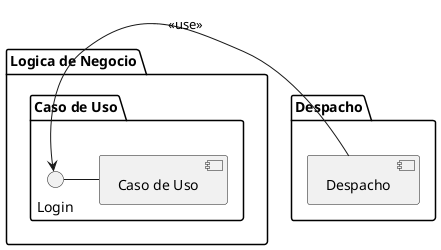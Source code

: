 @startuml

!$BussinesLogic  = "Logica de Negocio"
!$UseCases  = "Caso de Uso"
!$Dispatch = "Despacho"

package $Dispatch {
        [ $Dispatch ]
}

package "$BussinesLogic" {
        package "$UseCases" {
                interface Login
                Login - [ $UseCases ]
        }
}


[ $Dispatch ] -> Login: "<<use>>"

@enduml
